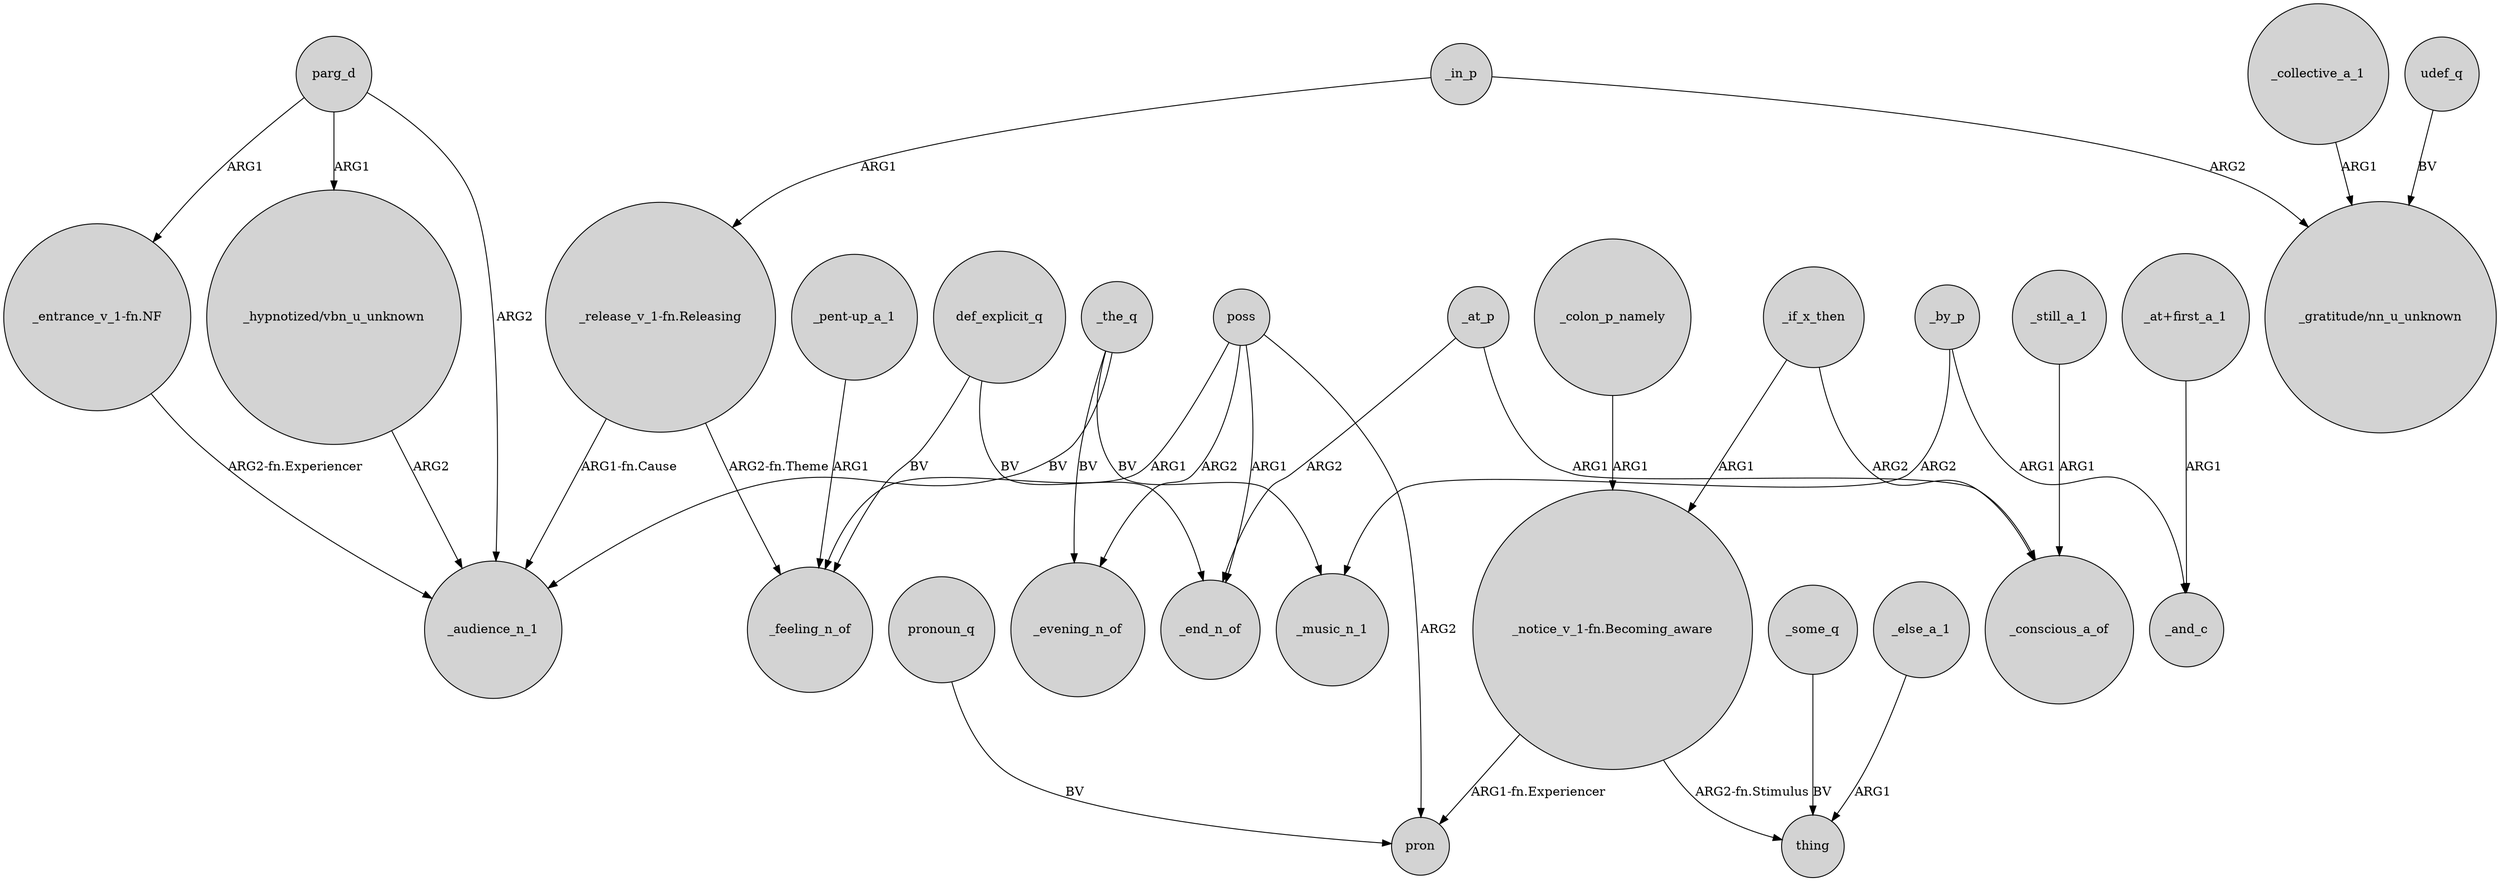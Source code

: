 digraph {
	node [shape=circle style=filled]
	parg_d -> "_hypnotized/vbn_u_unknown" [label=ARG1]
	"_notice_v_1-fn.Becoming_aware" -> pron [label="ARG1-fn.Experiencer"]
	parg_d -> _audience_n_1 [label=ARG2]
	poss -> _feeling_n_of [label=ARG1]
	poss -> pron [label=ARG2]
	_some_q -> thing [label=BV]
	_at_p -> _conscious_a_of [label=ARG1]
	_collective_a_1 -> "_gratitude/nn_u_unknown" [label=ARG1]
	poss -> _end_n_of [label=ARG1]
	_at_p -> _end_n_of [label=ARG2]
	_if_x_then -> "_notice_v_1-fn.Becoming_aware" [label=ARG1]
	_in_p -> "_gratitude/nn_u_unknown" [label=ARG2]
	"_pent-up_a_1" -> _feeling_n_of [label=ARG1]
	_if_x_then -> _conscious_a_of [label=ARG2]
	_by_p -> _music_n_1 [label=ARG2]
	"_release_v_1-fn.Releasing" -> _feeling_n_of [label="ARG2-fn.Theme"]
	parg_d -> "_entrance_v_1-fn.NF" [label=ARG1]
	_colon_p_namely -> "_notice_v_1-fn.Becoming_aware" [label=ARG1]
	_by_p -> _and_c [label=ARG1]
	pronoun_q -> pron [label=BV]
	"_notice_v_1-fn.Becoming_aware" -> thing [label="ARG2-fn.Stimulus"]
	def_explicit_q -> _end_n_of [label=BV]
	_the_q -> _music_n_1 [label=BV]
	poss -> _evening_n_of [label=ARG2]
	"_hypnotized/vbn_u_unknown" -> _audience_n_1 [label=ARG2]
	_the_q -> _evening_n_of [label=BV]
	"_entrance_v_1-fn.NF" -> _audience_n_1 [label="ARG2-fn.Experiencer"]
	udef_q -> "_gratitude/nn_u_unknown" [label=BV]
	_else_a_1 -> thing [label=ARG1]
	"_at+first_a_1" -> _and_c [label=ARG1]
	_the_q -> _audience_n_1 [label=BV]
	"_release_v_1-fn.Releasing" -> _audience_n_1 [label="ARG1-fn.Cause"]
	def_explicit_q -> _feeling_n_of [label=BV]
	_in_p -> "_release_v_1-fn.Releasing" [label=ARG1]
	_still_a_1 -> _conscious_a_of [label=ARG1]
}
